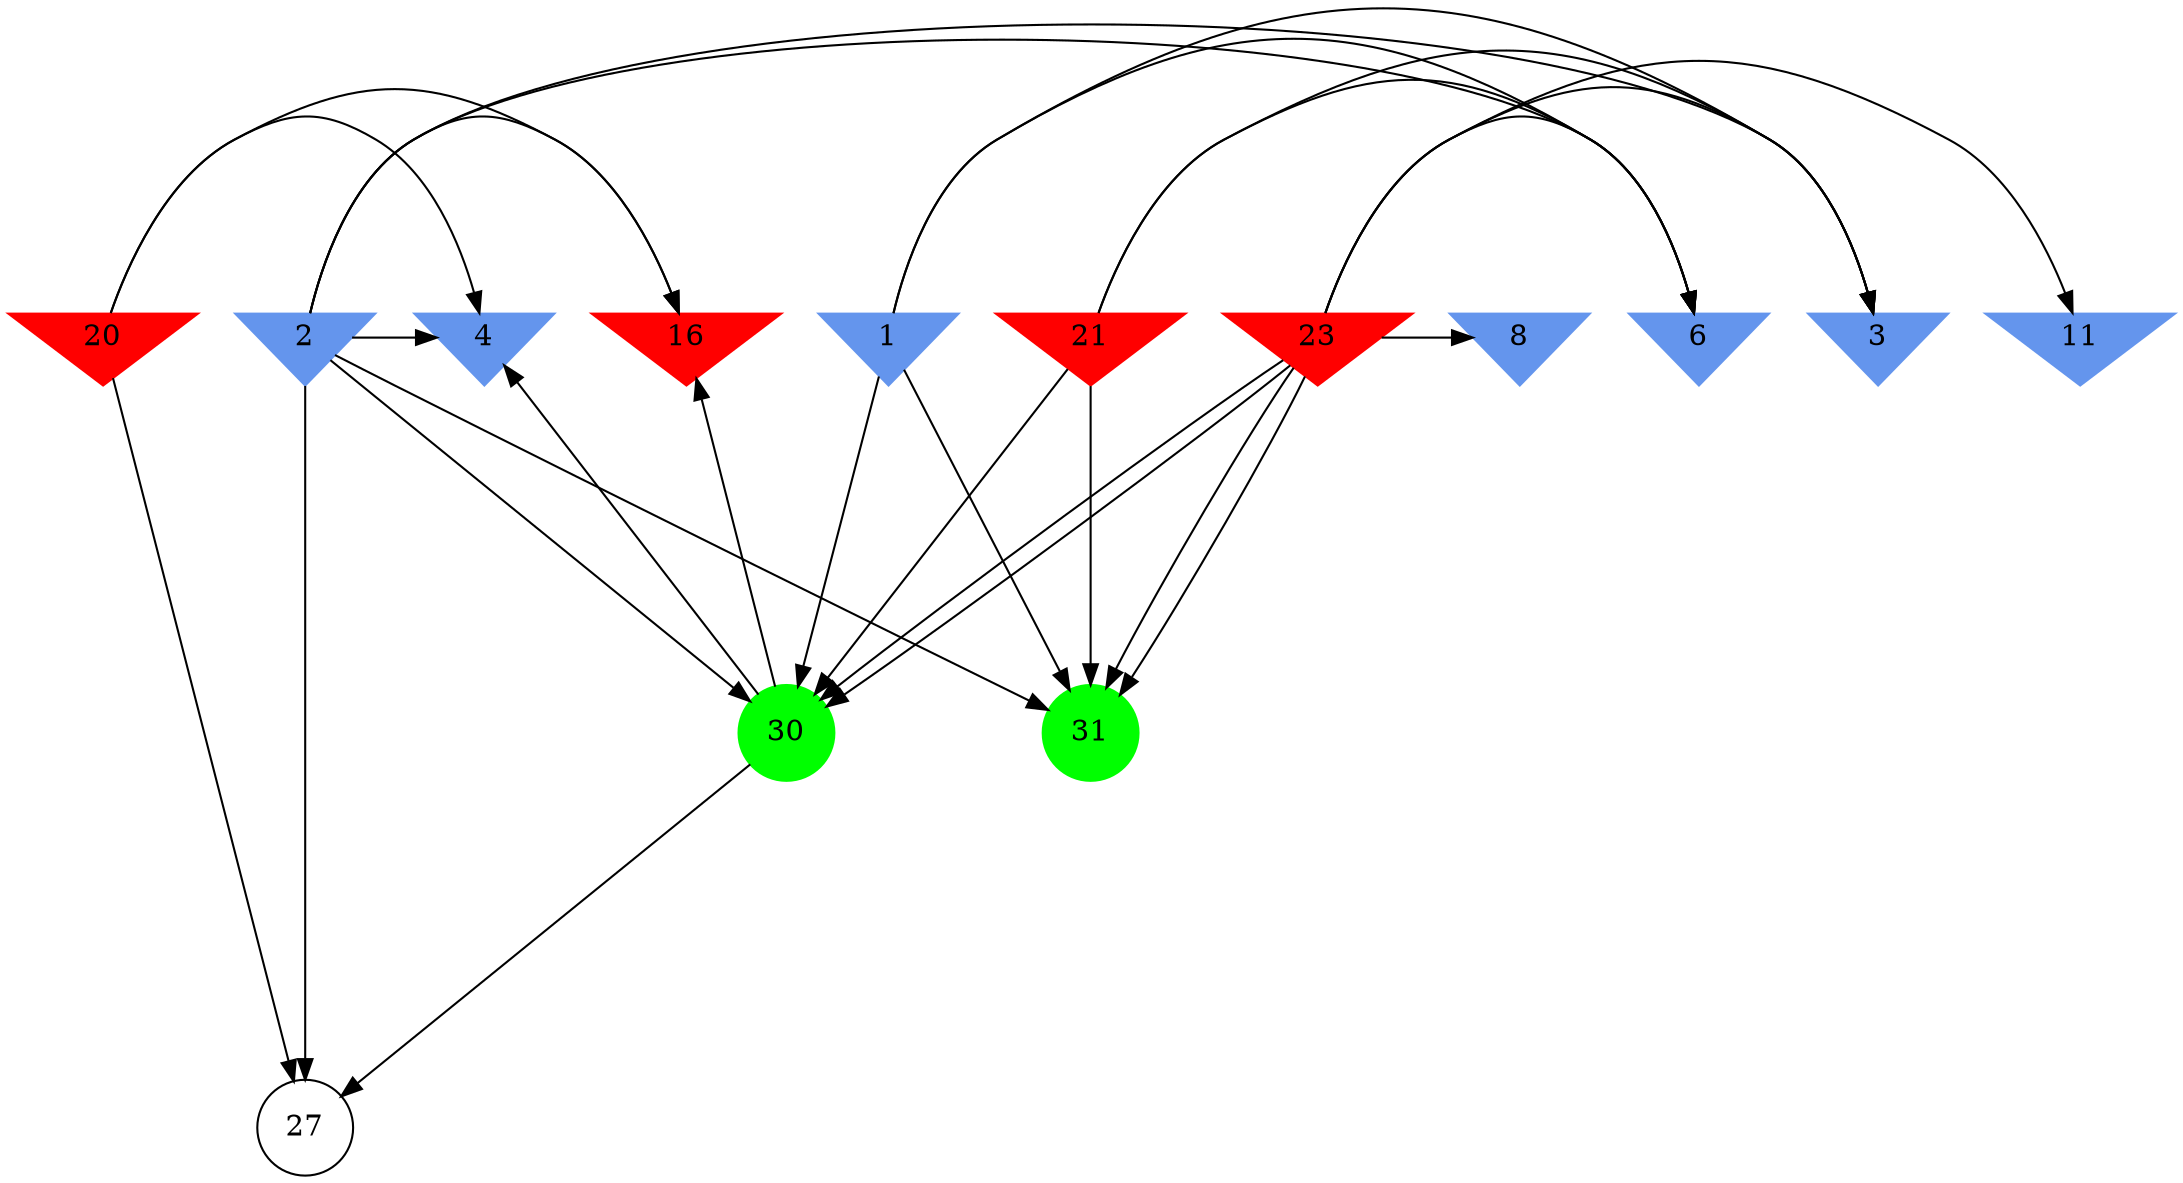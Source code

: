 digraph brain {
	ranksep=2.0;
	1 [shape=invtriangle,style=filled,color=cornflowerblue];
	2 [shape=invtriangle,style=filled,color=cornflowerblue];
	3 [shape=invtriangle,style=filled,color=cornflowerblue];
	4 [shape=invtriangle,style=filled,color=cornflowerblue];
	6 [shape=invtriangle,style=filled,color=cornflowerblue];
	8 [shape=invtriangle,style=filled,color=cornflowerblue];
	11 [shape=invtriangle,style=filled,color=cornflowerblue];
	16 [shape=invtriangle,style=filled,color=red];
	20 [shape=invtriangle,style=filled,color=red];
	21 [shape=invtriangle,style=filled,color=red];
	23 [shape=invtriangle,style=filled,color=red];
	27 [shape=circle,color=black];
	30 [shape=circle,style=filled,color=green];
	31 [shape=circle,style=filled,color=green];
	23	->	3;
	23	->	31;
	23	->	6;
	23	->	30;
	2	->	3;
	2	->	31;
	2	->	6;
	2	->	30;
	21	->	3;
	21	->	31;
	21	->	6;
	21	->	30;
	1	->	3;
	1	->	31;
	1	->	6;
	1	->	30;
	23	->	11;
	23	->	31;
	23	->	8;
	23	->	30;
	20	->	27;
	20	->	4;
	20	->	16;
	2	->	27;
	2	->	4;
	2	->	16;
	30	->	27;
	30	->	4;
	30	->	16;
	{ rank=same; 1; 2; 3; 4; 6; 8; 11; 16; 20; 21; 23; }
	{ rank=same; 27; }
	{ rank=same; 30; 31; }
}
